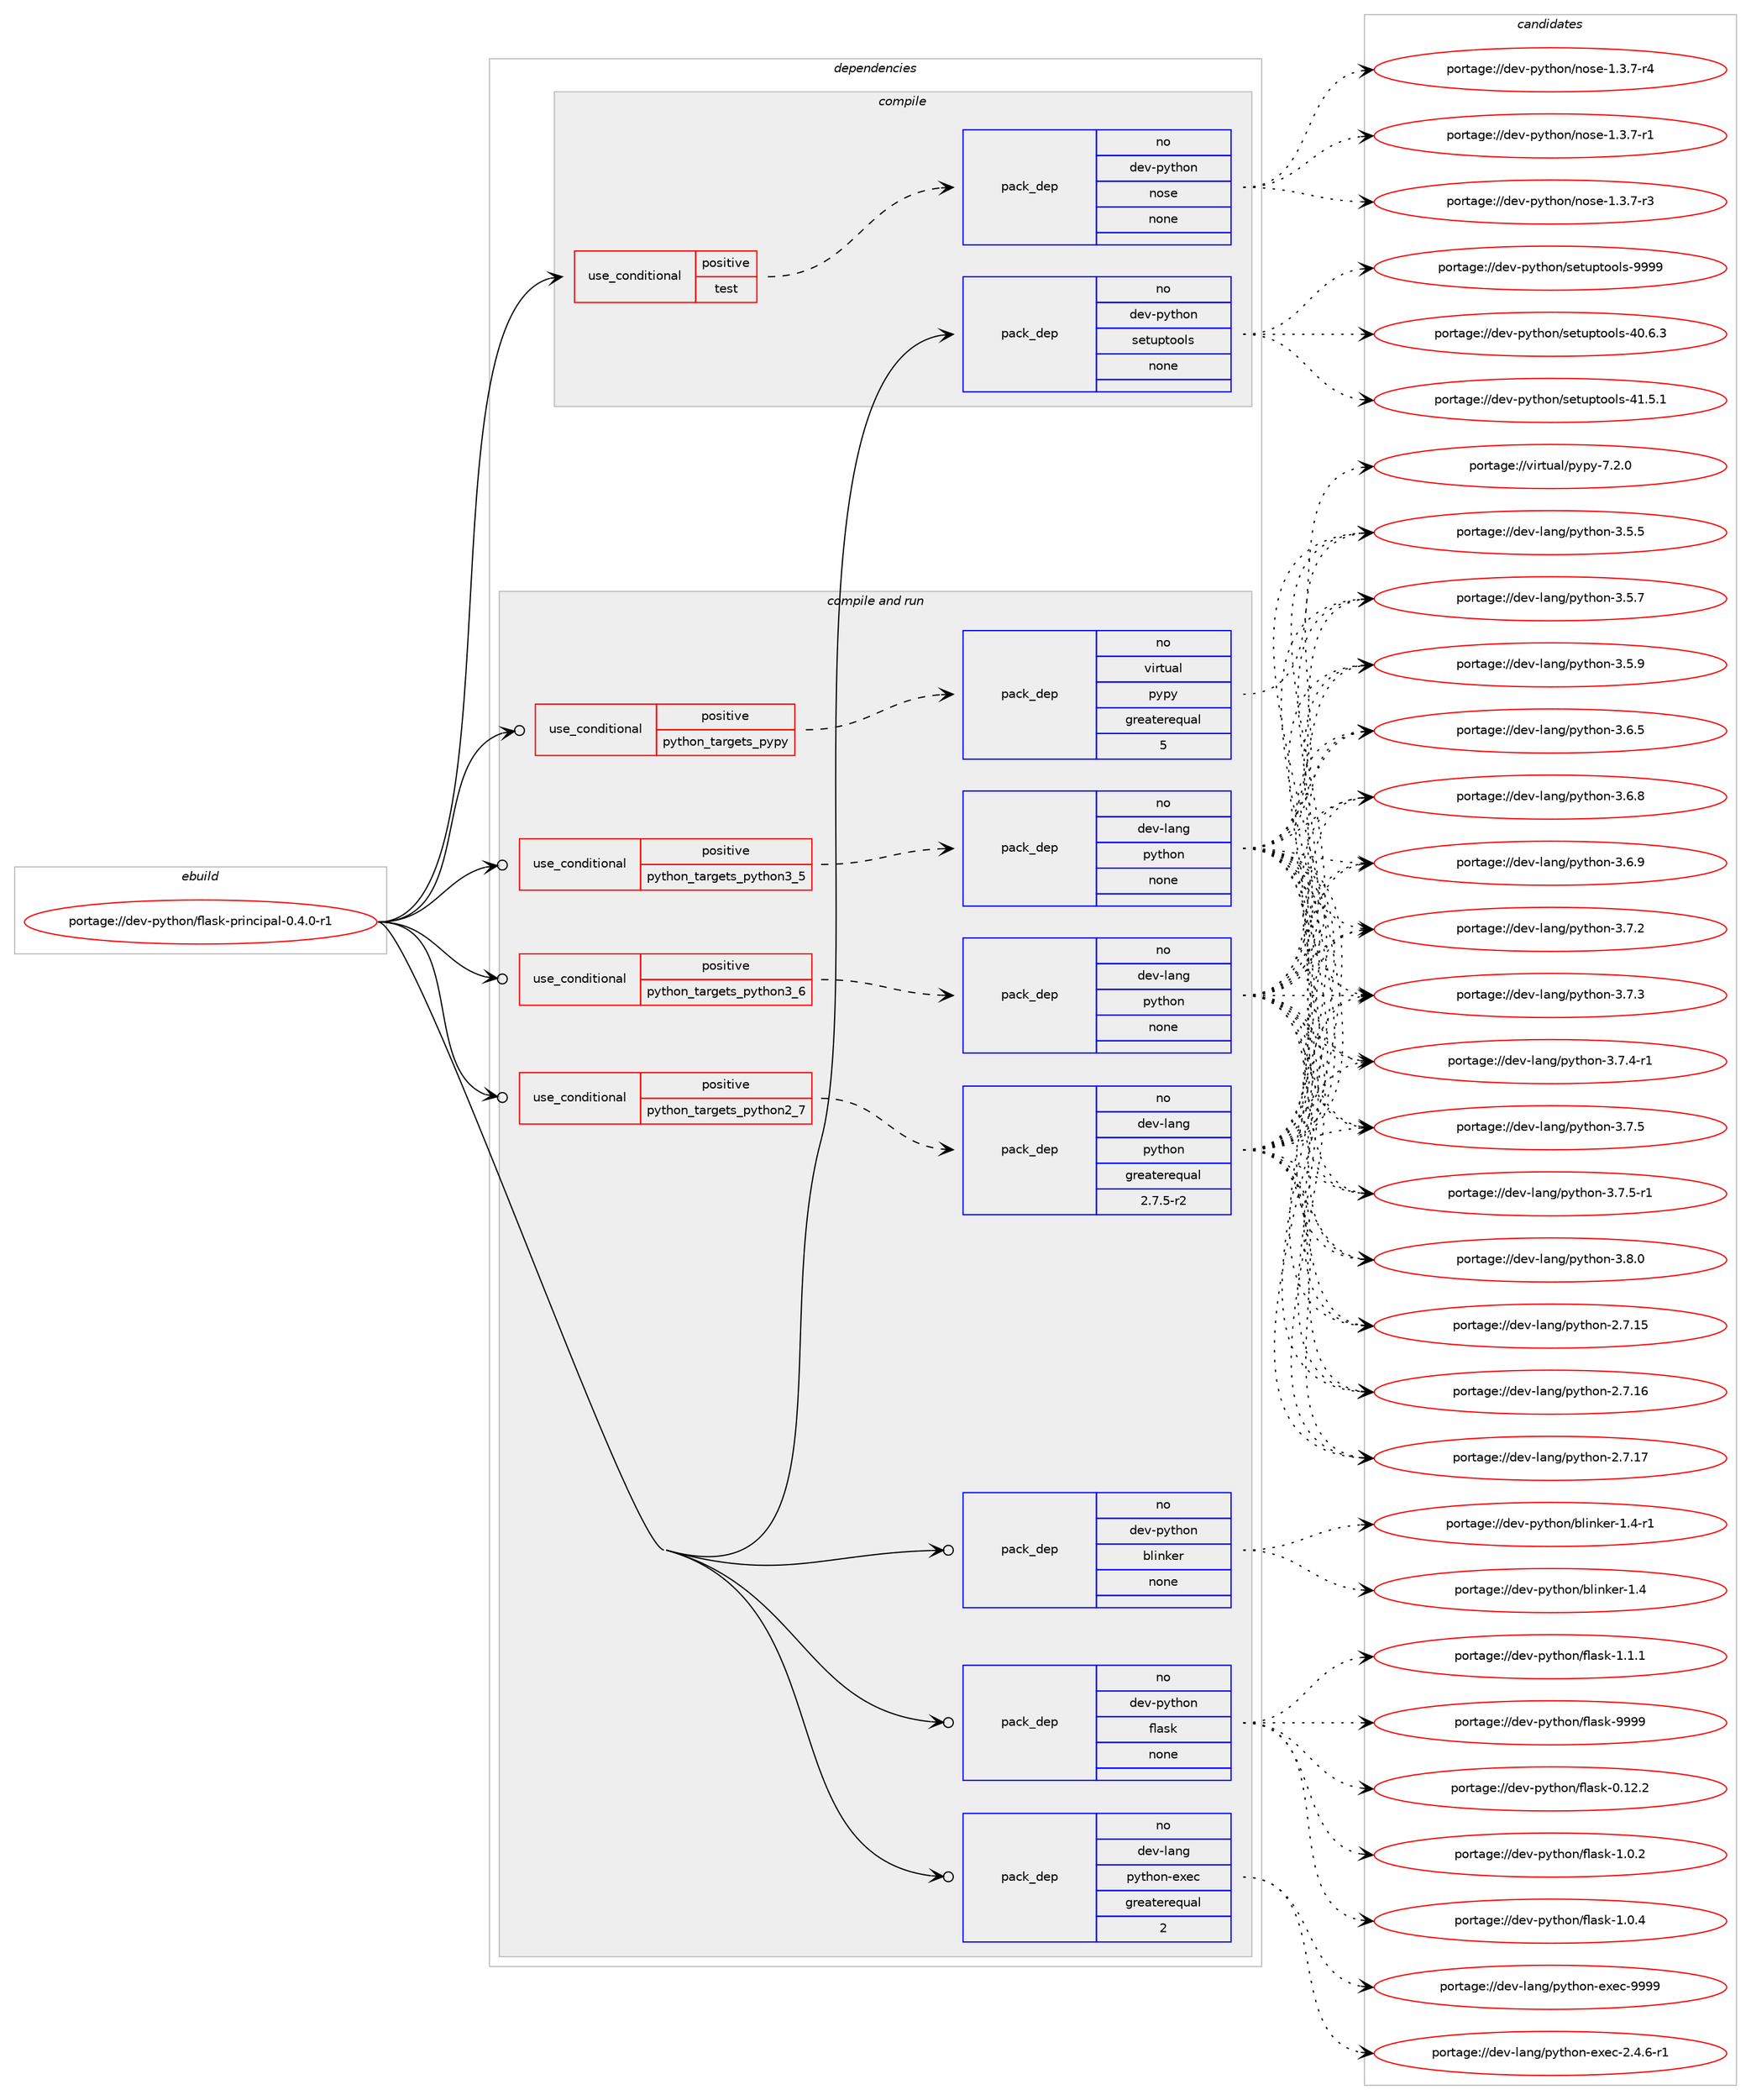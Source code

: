 digraph prolog {

# *************
# Graph options
# *************

newrank=true;
concentrate=true;
compound=true;
graph [rankdir=LR,fontname=Helvetica,fontsize=10,ranksep=1.5];#, ranksep=2.5, nodesep=0.2];
edge  [arrowhead=vee];
node  [fontname=Helvetica,fontsize=10];

# **********
# The ebuild
# **********

subgraph cluster_leftcol {
color=gray;
rank=same;
label=<<i>ebuild</i>>;
id [label="portage://dev-python/flask-principal-0.4.0-r1", color=red, width=4, href="../dev-python/flask-principal-0.4.0-r1.svg"];
}

# ****************
# The dependencies
# ****************

subgraph cluster_midcol {
color=gray;
label=<<i>dependencies</i>>;
subgraph cluster_compile {
fillcolor="#eeeeee";
style=filled;
label=<<i>compile</i>>;
subgraph cond28802 {
dependency140056 [label=<<TABLE BORDER="0" CELLBORDER="1" CELLSPACING="0" CELLPADDING="4"><TR><TD ROWSPAN="3" CELLPADDING="10">use_conditional</TD></TR><TR><TD>positive</TD></TR><TR><TD>test</TD></TR></TABLE>>, shape=none, color=red];
subgraph pack107936 {
dependency140057 [label=<<TABLE BORDER="0" CELLBORDER="1" CELLSPACING="0" CELLPADDING="4" WIDTH="220"><TR><TD ROWSPAN="6" CELLPADDING="30">pack_dep</TD></TR><TR><TD WIDTH="110">no</TD></TR><TR><TD>dev-python</TD></TR><TR><TD>nose</TD></TR><TR><TD>none</TD></TR><TR><TD></TD></TR></TABLE>>, shape=none, color=blue];
}
dependency140056:e -> dependency140057:w [weight=20,style="dashed",arrowhead="vee"];
}
id:e -> dependency140056:w [weight=20,style="solid",arrowhead="vee"];
subgraph pack107937 {
dependency140058 [label=<<TABLE BORDER="0" CELLBORDER="1" CELLSPACING="0" CELLPADDING="4" WIDTH="220"><TR><TD ROWSPAN="6" CELLPADDING="30">pack_dep</TD></TR><TR><TD WIDTH="110">no</TD></TR><TR><TD>dev-python</TD></TR><TR><TD>setuptools</TD></TR><TR><TD>none</TD></TR><TR><TD></TD></TR></TABLE>>, shape=none, color=blue];
}
id:e -> dependency140058:w [weight=20,style="solid",arrowhead="vee"];
}
subgraph cluster_compileandrun {
fillcolor="#eeeeee";
style=filled;
label=<<i>compile and run</i>>;
subgraph cond28803 {
dependency140059 [label=<<TABLE BORDER="0" CELLBORDER="1" CELLSPACING="0" CELLPADDING="4"><TR><TD ROWSPAN="3" CELLPADDING="10">use_conditional</TD></TR><TR><TD>positive</TD></TR><TR><TD>python_targets_pypy</TD></TR></TABLE>>, shape=none, color=red];
subgraph pack107938 {
dependency140060 [label=<<TABLE BORDER="0" CELLBORDER="1" CELLSPACING="0" CELLPADDING="4" WIDTH="220"><TR><TD ROWSPAN="6" CELLPADDING="30">pack_dep</TD></TR><TR><TD WIDTH="110">no</TD></TR><TR><TD>virtual</TD></TR><TR><TD>pypy</TD></TR><TR><TD>greaterequal</TD></TR><TR><TD>5</TD></TR></TABLE>>, shape=none, color=blue];
}
dependency140059:e -> dependency140060:w [weight=20,style="dashed",arrowhead="vee"];
}
id:e -> dependency140059:w [weight=20,style="solid",arrowhead="odotvee"];
subgraph cond28804 {
dependency140061 [label=<<TABLE BORDER="0" CELLBORDER="1" CELLSPACING="0" CELLPADDING="4"><TR><TD ROWSPAN="3" CELLPADDING="10">use_conditional</TD></TR><TR><TD>positive</TD></TR><TR><TD>python_targets_python2_7</TD></TR></TABLE>>, shape=none, color=red];
subgraph pack107939 {
dependency140062 [label=<<TABLE BORDER="0" CELLBORDER="1" CELLSPACING="0" CELLPADDING="4" WIDTH="220"><TR><TD ROWSPAN="6" CELLPADDING="30">pack_dep</TD></TR><TR><TD WIDTH="110">no</TD></TR><TR><TD>dev-lang</TD></TR><TR><TD>python</TD></TR><TR><TD>greaterequal</TD></TR><TR><TD>2.7.5-r2</TD></TR></TABLE>>, shape=none, color=blue];
}
dependency140061:e -> dependency140062:w [weight=20,style="dashed",arrowhead="vee"];
}
id:e -> dependency140061:w [weight=20,style="solid",arrowhead="odotvee"];
subgraph cond28805 {
dependency140063 [label=<<TABLE BORDER="0" CELLBORDER="1" CELLSPACING="0" CELLPADDING="4"><TR><TD ROWSPAN="3" CELLPADDING="10">use_conditional</TD></TR><TR><TD>positive</TD></TR><TR><TD>python_targets_python3_5</TD></TR></TABLE>>, shape=none, color=red];
subgraph pack107940 {
dependency140064 [label=<<TABLE BORDER="0" CELLBORDER="1" CELLSPACING="0" CELLPADDING="4" WIDTH="220"><TR><TD ROWSPAN="6" CELLPADDING="30">pack_dep</TD></TR><TR><TD WIDTH="110">no</TD></TR><TR><TD>dev-lang</TD></TR><TR><TD>python</TD></TR><TR><TD>none</TD></TR><TR><TD></TD></TR></TABLE>>, shape=none, color=blue];
}
dependency140063:e -> dependency140064:w [weight=20,style="dashed",arrowhead="vee"];
}
id:e -> dependency140063:w [weight=20,style="solid",arrowhead="odotvee"];
subgraph cond28806 {
dependency140065 [label=<<TABLE BORDER="0" CELLBORDER="1" CELLSPACING="0" CELLPADDING="4"><TR><TD ROWSPAN="3" CELLPADDING="10">use_conditional</TD></TR><TR><TD>positive</TD></TR><TR><TD>python_targets_python3_6</TD></TR></TABLE>>, shape=none, color=red];
subgraph pack107941 {
dependency140066 [label=<<TABLE BORDER="0" CELLBORDER="1" CELLSPACING="0" CELLPADDING="4" WIDTH="220"><TR><TD ROWSPAN="6" CELLPADDING="30">pack_dep</TD></TR><TR><TD WIDTH="110">no</TD></TR><TR><TD>dev-lang</TD></TR><TR><TD>python</TD></TR><TR><TD>none</TD></TR><TR><TD></TD></TR></TABLE>>, shape=none, color=blue];
}
dependency140065:e -> dependency140066:w [weight=20,style="dashed",arrowhead="vee"];
}
id:e -> dependency140065:w [weight=20,style="solid",arrowhead="odotvee"];
subgraph pack107942 {
dependency140067 [label=<<TABLE BORDER="0" CELLBORDER="1" CELLSPACING="0" CELLPADDING="4" WIDTH="220"><TR><TD ROWSPAN="6" CELLPADDING="30">pack_dep</TD></TR><TR><TD WIDTH="110">no</TD></TR><TR><TD>dev-lang</TD></TR><TR><TD>python-exec</TD></TR><TR><TD>greaterequal</TD></TR><TR><TD>2</TD></TR></TABLE>>, shape=none, color=blue];
}
id:e -> dependency140067:w [weight=20,style="solid",arrowhead="odotvee"];
subgraph pack107943 {
dependency140068 [label=<<TABLE BORDER="0" CELLBORDER="1" CELLSPACING="0" CELLPADDING="4" WIDTH="220"><TR><TD ROWSPAN="6" CELLPADDING="30">pack_dep</TD></TR><TR><TD WIDTH="110">no</TD></TR><TR><TD>dev-python</TD></TR><TR><TD>blinker</TD></TR><TR><TD>none</TD></TR><TR><TD></TD></TR></TABLE>>, shape=none, color=blue];
}
id:e -> dependency140068:w [weight=20,style="solid",arrowhead="odotvee"];
subgraph pack107944 {
dependency140069 [label=<<TABLE BORDER="0" CELLBORDER="1" CELLSPACING="0" CELLPADDING="4" WIDTH="220"><TR><TD ROWSPAN="6" CELLPADDING="30">pack_dep</TD></TR><TR><TD WIDTH="110">no</TD></TR><TR><TD>dev-python</TD></TR><TR><TD>flask</TD></TR><TR><TD>none</TD></TR><TR><TD></TD></TR></TABLE>>, shape=none, color=blue];
}
id:e -> dependency140069:w [weight=20,style="solid",arrowhead="odotvee"];
}
subgraph cluster_run {
fillcolor="#eeeeee";
style=filled;
label=<<i>run</i>>;
}
}

# **************
# The candidates
# **************

subgraph cluster_choices {
rank=same;
color=gray;
label=<<i>candidates</i>>;

subgraph choice107936 {
color=black;
nodesep=1;
choiceportage10010111845112121116104111110471101111151014549465146554511449 [label="portage://dev-python/nose-1.3.7-r1", color=red, width=4,href="../dev-python/nose-1.3.7-r1.svg"];
choiceportage10010111845112121116104111110471101111151014549465146554511451 [label="portage://dev-python/nose-1.3.7-r3", color=red, width=4,href="../dev-python/nose-1.3.7-r3.svg"];
choiceportage10010111845112121116104111110471101111151014549465146554511452 [label="portage://dev-python/nose-1.3.7-r4", color=red, width=4,href="../dev-python/nose-1.3.7-r4.svg"];
dependency140057:e -> choiceportage10010111845112121116104111110471101111151014549465146554511449:w [style=dotted,weight="100"];
dependency140057:e -> choiceportage10010111845112121116104111110471101111151014549465146554511451:w [style=dotted,weight="100"];
dependency140057:e -> choiceportage10010111845112121116104111110471101111151014549465146554511452:w [style=dotted,weight="100"];
}
subgraph choice107937 {
color=black;
nodesep=1;
choiceportage100101118451121211161041111104711510111611711211611111110811545524846544651 [label="portage://dev-python/setuptools-40.6.3", color=red, width=4,href="../dev-python/setuptools-40.6.3.svg"];
choiceportage100101118451121211161041111104711510111611711211611111110811545524946534649 [label="portage://dev-python/setuptools-41.5.1", color=red, width=4,href="../dev-python/setuptools-41.5.1.svg"];
choiceportage10010111845112121116104111110471151011161171121161111111081154557575757 [label="portage://dev-python/setuptools-9999", color=red, width=4,href="../dev-python/setuptools-9999.svg"];
dependency140058:e -> choiceportage100101118451121211161041111104711510111611711211611111110811545524846544651:w [style=dotted,weight="100"];
dependency140058:e -> choiceportage100101118451121211161041111104711510111611711211611111110811545524946534649:w [style=dotted,weight="100"];
dependency140058:e -> choiceportage10010111845112121116104111110471151011161171121161111111081154557575757:w [style=dotted,weight="100"];
}
subgraph choice107938 {
color=black;
nodesep=1;
choiceportage1181051141161179710847112121112121455546504648 [label="portage://virtual/pypy-7.2.0", color=red, width=4,href="../virtual/pypy-7.2.0.svg"];
dependency140060:e -> choiceportage1181051141161179710847112121112121455546504648:w [style=dotted,weight="100"];
}
subgraph choice107939 {
color=black;
nodesep=1;
choiceportage10010111845108971101034711212111610411111045504655464953 [label="portage://dev-lang/python-2.7.15", color=red, width=4,href="../dev-lang/python-2.7.15.svg"];
choiceportage10010111845108971101034711212111610411111045504655464954 [label="portage://dev-lang/python-2.7.16", color=red, width=4,href="../dev-lang/python-2.7.16.svg"];
choiceportage10010111845108971101034711212111610411111045504655464955 [label="portage://dev-lang/python-2.7.17", color=red, width=4,href="../dev-lang/python-2.7.17.svg"];
choiceportage100101118451089711010347112121116104111110455146534653 [label="portage://dev-lang/python-3.5.5", color=red, width=4,href="../dev-lang/python-3.5.5.svg"];
choiceportage100101118451089711010347112121116104111110455146534655 [label="portage://dev-lang/python-3.5.7", color=red, width=4,href="../dev-lang/python-3.5.7.svg"];
choiceportage100101118451089711010347112121116104111110455146534657 [label="portage://dev-lang/python-3.5.9", color=red, width=4,href="../dev-lang/python-3.5.9.svg"];
choiceportage100101118451089711010347112121116104111110455146544653 [label="portage://dev-lang/python-3.6.5", color=red, width=4,href="../dev-lang/python-3.6.5.svg"];
choiceportage100101118451089711010347112121116104111110455146544656 [label="portage://dev-lang/python-3.6.8", color=red, width=4,href="../dev-lang/python-3.6.8.svg"];
choiceportage100101118451089711010347112121116104111110455146544657 [label="portage://dev-lang/python-3.6.9", color=red, width=4,href="../dev-lang/python-3.6.9.svg"];
choiceportage100101118451089711010347112121116104111110455146554650 [label="portage://dev-lang/python-3.7.2", color=red, width=4,href="../dev-lang/python-3.7.2.svg"];
choiceportage100101118451089711010347112121116104111110455146554651 [label="portage://dev-lang/python-3.7.3", color=red, width=4,href="../dev-lang/python-3.7.3.svg"];
choiceportage1001011184510897110103471121211161041111104551465546524511449 [label="portage://dev-lang/python-3.7.4-r1", color=red, width=4,href="../dev-lang/python-3.7.4-r1.svg"];
choiceportage100101118451089711010347112121116104111110455146554653 [label="portage://dev-lang/python-3.7.5", color=red, width=4,href="../dev-lang/python-3.7.5.svg"];
choiceportage1001011184510897110103471121211161041111104551465546534511449 [label="portage://dev-lang/python-3.7.5-r1", color=red, width=4,href="../dev-lang/python-3.7.5-r1.svg"];
choiceportage100101118451089711010347112121116104111110455146564648 [label="portage://dev-lang/python-3.8.0", color=red, width=4,href="../dev-lang/python-3.8.0.svg"];
dependency140062:e -> choiceportage10010111845108971101034711212111610411111045504655464953:w [style=dotted,weight="100"];
dependency140062:e -> choiceportage10010111845108971101034711212111610411111045504655464954:w [style=dotted,weight="100"];
dependency140062:e -> choiceportage10010111845108971101034711212111610411111045504655464955:w [style=dotted,weight="100"];
dependency140062:e -> choiceportage100101118451089711010347112121116104111110455146534653:w [style=dotted,weight="100"];
dependency140062:e -> choiceportage100101118451089711010347112121116104111110455146534655:w [style=dotted,weight="100"];
dependency140062:e -> choiceportage100101118451089711010347112121116104111110455146534657:w [style=dotted,weight="100"];
dependency140062:e -> choiceportage100101118451089711010347112121116104111110455146544653:w [style=dotted,weight="100"];
dependency140062:e -> choiceportage100101118451089711010347112121116104111110455146544656:w [style=dotted,weight="100"];
dependency140062:e -> choiceportage100101118451089711010347112121116104111110455146544657:w [style=dotted,weight="100"];
dependency140062:e -> choiceportage100101118451089711010347112121116104111110455146554650:w [style=dotted,weight="100"];
dependency140062:e -> choiceportage100101118451089711010347112121116104111110455146554651:w [style=dotted,weight="100"];
dependency140062:e -> choiceportage1001011184510897110103471121211161041111104551465546524511449:w [style=dotted,weight="100"];
dependency140062:e -> choiceportage100101118451089711010347112121116104111110455146554653:w [style=dotted,weight="100"];
dependency140062:e -> choiceportage1001011184510897110103471121211161041111104551465546534511449:w [style=dotted,weight="100"];
dependency140062:e -> choiceportage100101118451089711010347112121116104111110455146564648:w [style=dotted,weight="100"];
}
subgraph choice107940 {
color=black;
nodesep=1;
choiceportage10010111845108971101034711212111610411111045504655464953 [label="portage://dev-lang/python-2.7.15", color=red, width=4,href="../dev-lang/python-2.7.15.svg"];
choiceportage10010111845108971101034711212111610411111045504655464954 [label="portage://dev-lang/python-2.7.16", color=red, width=4,href="../dev-lang/python-2.7.16.svg"];
choiceportage10010111845108971101034711212111610411111045504655464955 [label="portage://dev-lang/python-2.7.17", color=red, width=4,href="../dev-lang/python-2.7.17.svg"];
choiceportage100101118451089711010347112121116104111110455146534653 [label="portage://dev-lang/python-3.5.5", color=red, width=4,href="../dev-lang/python-3.5.5.svg"];
choiceportage100101118451089711010347112121116104111110455146534655 [label="portage://dev-lang/python-3.5.7", color=red, width=4,href="../dev-lang/python-3.5.7.svg"];
choiceportage100101118451089711010347112121116104111110455146534657 [label="portage://dev-lang/python-3.5.9", color=red, width=4,href="../dev-lang/python-3.5.9.svg"];
choiceportage100101118451089711010347112121116104111110455146544653 [label="portage://dev-lang/python-3.6.5", color=red, width=4,href="../dev-lang/python-3.6.5.svg"];
choiceportage100101118451089711010347112121116104111110455146544656 [label="portage://dev-lang/python-3.6.8", color=red, width=4,href="../dev-lang/python-3.6.8.svg"];
choiceportage100101118451089711010347112121116104111110455146544657 [label="portage://dev-lang/python-3.6.9", color=red, width=4,href="../dev-lang/python-3.6.9.svg"];
choiceportage100101118451089711010347112121116104111110455146554650 [label="portage://dev-lang/python-3.7.2", color=red, width=4,href="../dev-lang/python-3.7.2.svg"];
choiceportage100101118451089711010347112121116104111110455146554651 [label="portage://dev-lang/python-3.7.3", color=red, width=4,href="../dev-lang/python-3.7.3.svg"];
choiceportage1001011184510897110103471121211161041111104551465546524511449 [label="portage://dev-lang/python-3.7.4-r1", color=red, width=4,href="../dev-lang/python-3.7.4-r1.svg"];
choiceportage100101118451089711010347112121116104111110455146554653 [label="portage://dev-lang/python-3.7.5", color=red, width=4,href="../dev-lang/python-3.7.5.svg"];
choiceportage1001011184510897110103471121211161041111104551465546534511449 [label="portage://dev-lang/python-3.7.5-r1", color=red, width=4,href="../dev-lang/python-3.7.5-r1.svg"];
choiceportage100101118451089711010347112121116104111110455146564648 [label="portage://dev-lang/python-3.8.0", color=red, width=4,href="../dev-lang/python-3.8.0.svg"];
dependency140064:e -> choiceportage10010111845108971101034711212111610411111045504655464953:w [style=dotted,weight="100"];
dependency140064:e -> choiceportage10010111845108971101034711212111610411111045504655464954:w [style=dotted,weight="100"];
dependency140064:e -> choiceportage10010111845108971101034711212111610411111045504655464955:w [style=dotted,weight="100"];
dependency140064:e -> choiceportage100101118451089711010347112121116104111110455146534653:w [style=dotted,weight="100"];
dependency140064:e -> choiceportage100101118451089711010347112121116104111110455146534655:w [style=dotted,weight="100"];
dependency140064:e -> choiceportage100101118451089711010347112121116104111110455146534657:w [style=dotted,weight="100"];
dependency140064:e -> choiceportage100101118451089711010347112121116104111110455146544653:w [style=dotted,weight="100"];
dependency140064:e -> choiceportage100101118451089711010347112121116104111110455146544656:w [style=dotted,weight="100"];
dependency140064:e -> choiceportage100101118451089711010347112121116104111110455146544657:w [style=dotted,weight="100"];
dependency140064:e -> choiceportage100101118451089711010347112121116104111110455146554650:w [style=dotted,weight="100"];
dependency140064:e -> choiceportage100101118451089711010347112121116104111110455146554651:w [style=dotted,weight="100"];
dependency140064:e -> choiceportage1001011184510897110103471121211161041111104551465546524511449:w [style=dotted,weight="100"];
dependency140064:e -> choiceportage100101118451089711010347112121116104111110455146554653:w [style=dotted,weight="100"];
dependency140064:e -> choiceportage1001011184510897110103471121211161041111104551465546534511449:w [style=dotted,weight="100"];
dependency140064:e -> choiceportage100101118451089711010347112121116104111110455146564648:w [style=dotted,weight="100"];
}
subgraph choice107941 {
color=black;
nodesep=1;
choiceportage10010111845108971101034711212111610411111045504655464953 [label="portage://dev-lang/python-2.7.15", color=red, width=4,href="../dev-lang/python-2.7.15.svg"];
choiceportage10010111845108971101034711212111610411111045504655464954 [label="portage://dev-lang/python-2.7.16", color=red, width=4,href="../dev-lang/python-2.7.16.svg"];
choiceportage10010111845108971101034711212111610411111045504655464955 [label="portage://dev-lang/python-2.7.17", color=red, width=4,href="../dev-lang/python-2.7.17.svg"];
choiceportage100101118451089711010347112121116104111110455146534653 [label="portage://dev-lang/python-3.5.5", color=red, width=4,href="../dev-lang/python-3.5.5.svg"];
choiceportage100101118451089711010347112121116104111110455146534655 [label="portage://dev-lang/python-3.5.7", color=red, width=4,href="../dev-lang/python-3.5.7.svg"];
choiceportage100101118451089711010347112121116104111110455146534657 [label="portage://dev-lang/python-3.5.9", color=red, width=4,href="../dev-lang/python-3.5.9.svg"];
choiceportage100101118451089711010347112121116104111110455146544653 [label="portage://dev-lang/python-3.6.5", color=red, width=4,href="../dev-lang/python-3.6.5.svg"];
choiceportage100101118451089711010347112121116104111110455146544656 [label="portage://dev-lang/python-3.6.8", color=red, width=4,href="../dev-lang/python-3.6.8.svg"];
choiceportage100101118451089711010347112121116104111110455146544657 [label="portage://dev-lang/python-3.6.9", color=red, width=4,href="../dev-lang/python-3.6.9.svg"];
choiceportage100101118451089711010347112121116104111110455146554650 [label="portage://dev-lang/python-3.7.2", color=red, width=4,href="../dev-lang/python-3.7.2.svg"];
choiceportage100101118451089711010347112121116104111110455146554651 [label="portage://dev-lang/python-3.7.3", color=red, width=4,href="../dev-lang/python-3.7.3.svg"];
choiceportage1001011184510897110103471121211161041111104551465546524511449 [label="portage://dev-lang/python-3.7.4-r1", color=red, width=4,href="../dev-lang/python-3.7.4-r1.svg"];
choiceportage100101118451089711010347112121116104111110455146554653 [label="portage://dev-lang/python-3.7.5", color=red, width=4,href="../dev-lang/python-3.7.5.svg"];
choiceportage1001011184510897110103471121211161041111104551465546534511449 [label="portage://dev-lang/python-3.7.5-r1", color=red, width=4,href="../dev-lang/python-3.7.5-r1.svg"];
choiceportage100101118451089711010347112121116104111110455146564648 [label="portage://dev-lang/python-3.8.0", color=red, width=4,href="../dev-lang/python-3.8.0.svg"];
dependency140066:e -> choiceportage10010111845108971101034711212111610411111045504655464953:w [style=dotted,weight="100"];
dependency140066:e -> choiceportage10010111845108971101034711212111610411111045504655464954:w [style=dotted,weight="100"];
dependency140066:e -> choiceportage10010111845108971101034711212111610411111045504655464955:w [style=dotted,weight="100"];
dependency140066:e -> choiceportage100101118451089711010347112121116104111110455146534653:w [style=dotted,weight="100"];
dependency140066:e -> choiceportage100101118451089711010347112121116104111110455146534655:w [style=dotted,weight="100"];
dependency140066:e -> choiceportage100101118451089711010347112121116104111110455146534657:w [style=dotted,weight="100"];
dependency140066:e -> choiceportage100101118451089711010347112121116104111110455146544653:w [style=dotted,weight="100"];
dependency140066:e -> choiceportage100101118451089711010347112121116104111110455146544656:w [style=dotted,weight="100"];
dependency140066:e -> choiceportage100101118451089711010347112121116104111110455146544657:w [style=dotted,weight="100"];
dependency140066:e -> choiceportage100101118451089711010347112121116104111110455146554650:w [style=dotted,weight="100"];
dependency140066:e -> choiceportage100101118451089711010347112121116104111110455146554651:w [style=dotted,weight="100"];
dependency140066:e -> choiceportage1001011184510897110103471121211161041111104551465546524511449:w [style=dotted,weight="100"];
dependency140066:e -> choiceportage100101118451089711010347112121116104111110455146554653:w [style=dotted,weight="100"];
dependency140066:e -> choiceportage1001011184510897110103471121211161041111104551465546534511449:w [style=dotted,weight="100"];
dependency140066:e -> choiceportage100101118451089711010347112121116104111110455146564648:w [style=dotted,weight="100"];
}
subgraph choice107942 {
color=black;
nodesep=1;
choiceportage10010111845108971101034711212111610411111045101120101994550465246544511449 [label="portage://dev-lang/python-exec-2.4.6-r1", color=red, width=4,href="../dev-lang/python-exec-2.4.6-r1.svg"];
choiceportage10010111845108971101034711212111610411111045101120101994557575757 [label="portage://dev-lang/python-exec-9999", color=red, width=4,href="../dev-lang/python-exec-9999.svg"];
dependency140067:e -> choiceportage10010111845108971101034711212111610411111045101120101994550465246544511449:w [style=dotted,weight="100"];
dependency140067:e -> choiceportage10010111845108971101034711212111610411111045101120101994557575757:w [style=dotted,weight="100"];
}
subgraph choice107943 {
color=black;
nodesep=1;
choiceportage10010111845112121116104111110479810810511010710111445494652 [label="portage://dev-python/blinker-1.4", color=red, width=4,href="../dev-python/blinker-1.4.svg"];
choiceportage100101118451121211161041111104798108105110107101114454946524511449 [label="portage://dev-python/blinker-1.4-r1", color=red, width=4,href="../dev-python/blinker-1.4-r1.svg"];
dependency140068:e -> choiceportage10010111845112121116104111110479810810511010710111445494652:w [style=dotted,weight="100"];
dependency140068:e -> choiceportage100101118451121211161041111104798108105110107101114454946524511449:w [style=dotted,weight="100"];
}
subgraph choice107944 {
color=black;
nodesep=1;
choiceportage10010111845112121116104111110471021089711510745484649504650 [label="portage://dev-python/flask-0.12.2", color=red, width=4,href="../dev-python/flask-0.12.2.svg"];
choiceportage100101118451121211161041111104710210897115107454946484650 [label="portage://dev-python/flask-1.0.2", color=red, width=4,href="../dev-python/flask-1.0.2.svg"];
choiceportage100101118451121211161041111104710210897115107454946484652 [label="portage://dev-python/flask-1.0.4", color=red, width=4,href="../dev-python/flask-1.0.4.svg"];
choiceportage100101118451121211161041111104710210897115107454946494649 [label="portage://dev-python/flask-1.1.1", color=red, width=4,href="../dev-python/flask-1.1.1.svg"];
choiceportage1001011184511212111610411111047102108971151074557575757 [label="portage://dev-python/flask-9999", color=red, width=4,href="../dev-python/flask-9999.svg"];
dependency140069:e -> choiceportage10010111845112121116104111110471021089711510745484649504650:w [style=dotted,weight="100"];
dependency140069:e -> choiceportage100101118451121211161041111104710210897115107454946484650:w [style=dotted,weight="100"];
dependency140069:e -> choiceportage100101118451121211161041111104710210897115107454946484652:w [style=dotted,weight="100"];
dependency140069:e -> choiceportage100101118451121211161041111104710210897115107454946494649:w [style=dotted,weight="100"];
dependency140069:e -> choiceportage1001011184511212111610411111047102108971151074557575757:w [style=dotted,weight="100"];
}
}

}
